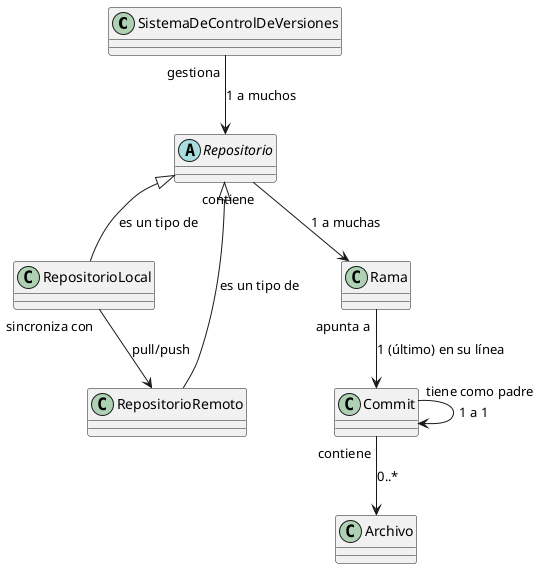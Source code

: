 @startuml
class SistemaDeControlDeVersiones {
}

abstract class Repositorio {
}

class RepositorioLocal {
}

class RepositorioRemoto {
}

class Rama {
}

class Commit {
}

class Archivo {
}

SistemaDeControlDeVersiones "gestiona" --> Repositorio : "1 a muchos"

Repositorio <|-- RepositorioLocal : "es un tipo de"
Repositorio <|-- RepositorioRemoto : "es un tipo de"

Repositorio "contiene" --> Rama : "1 a muchas"
Rama "apunta a" --> Commit : "1 (último) en su línea"

Commit "tiene como padre" --> Commit : "1 a 1"
Commit "contiene" --> Archivo : "0..*"

RepositorioLocal "sincroniza con" --> RepositorioRemoto : "pull/push"
@enduml
